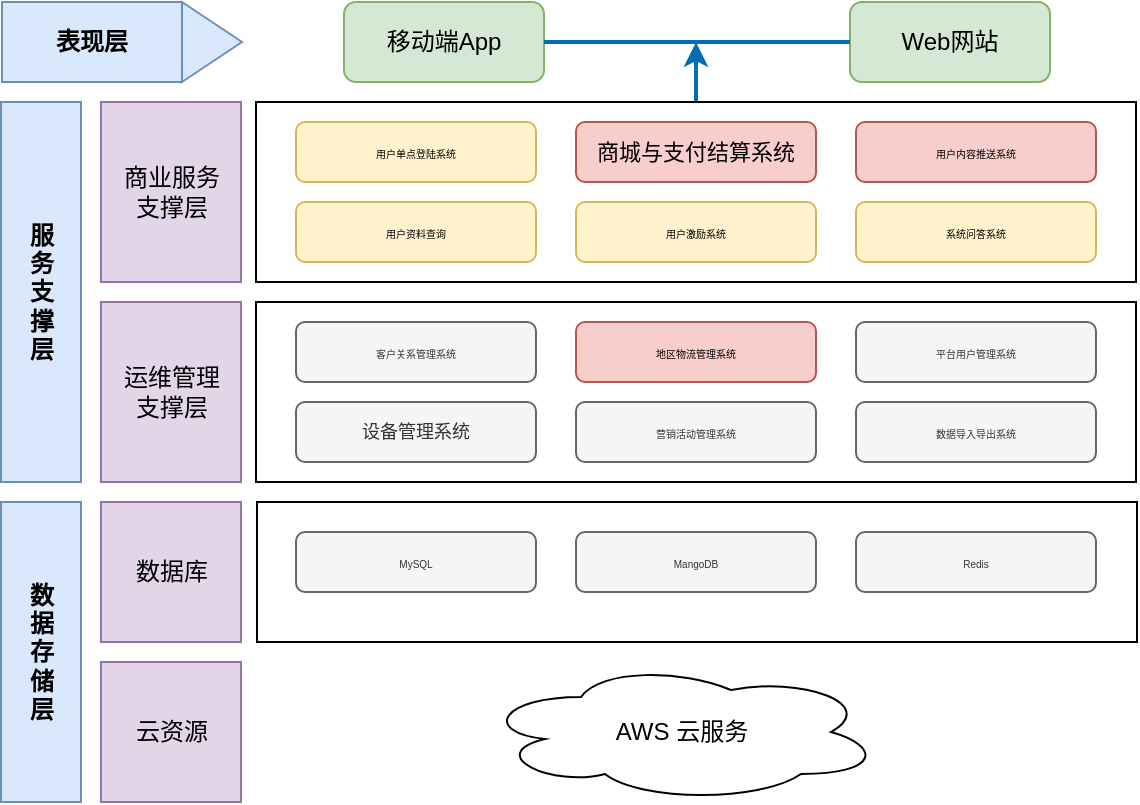 <mxfile version="11.0.1" type="github"><diagram id="fzdt96dZxdlrwMA6CN2m" name="Page-1"><mxGraphModel dx="813" dy="437" grid="1" gridSize="10" guides="1" tooltips="1" connect="1" arrows="1" fold="1" page="1" pageScale="1" pageWidth="827" pageHeight="1169" math="0" shadow="0"><root><mxCell id="0"/><mxCell id="1" parent="0"/><mxCell id="oAKN9bE4TsMtyj-mp2NB-46" value="" style="rounded=0;whiteSpace=wrap;html=1;fontSize=9;" parent="1" vertex="1"><mxGeometry x="167.5" y="310" width="440" height="70" as="geometry"/></mxCell><mxCell id="oAKN9bE4TsMtyj-mp2NB-45" value="" style="rounded=0;whiteSpace=wrap;html=1;fontSize=9;" parent="1" vertex="1"><mxGeometry x="167" y="210" width="440" height="90" as="geometry"/></mxCell><mxCell id="oAKN9bE4TsMtyj-mp2NB-48" style="edgeStyle=orthogonalEdgeStyle;rounded=0;orthogonalLoop=1;jettySize=auto;html=1;exitX=0.5;exitY=0;exitDx=0;exitDy=0;fontSize=9;fillColor=#1ba1e2;strokeColor=#006EAF;strokeWidth=2;" parent="1" source="oAKN9bE4TsMtyj-mp2NB-44" edge="1"><mxGeometry relative="1" as="geometry"><mxPoint x="387" y="80.143" as="targetPoint"/></mxGeometry></mxCell><mxCell id="oAKN9bE4TsMtyj-mp2NB-44" value="" style="rounded=0;whiteSpace=wrap;html=1;fontSize=9;" parent="1" vertex="1"><mxGeometry x="167" y="110" width="440" height="90" as="geometry"/></mxCell><mxCell id="1MRWnxUVhFF18T_Qw1uh-1" value="表现层" style="rounded=0;whiteSpace=wrap;html=1;fillColor=#dae8fc;strokeColor=#6c8ebf;fontStyle=1" parent="1" vertex="1"><mxGeometry x="40" y="60" width="90" height="40" as="geometry"/></mxCell><mxCell id="oAKN9bE4TsMtyj-mp2NB-1" value="服&lt;br&gt;务&lt;br&gt;支&lt;br&gt;撑&lt;br&gt;层" style="rounded=0;whiteSpace=wrap;html=1;fillColor=#dae8fc;strokeColor=#6c8ebf;fontStyle=1" parent="1" vertex="1"><mxGeometry x="39.5" y="110" width="40" height="190" as="geometry"/></mxCell><mxCell id="oAKN9bE4TsMtyj-mp2NB-7" value="数&lt;br&gt;据&lt;br&gt;存&lt;br&gt;储&lt;br&gt;层" style="rounded=0;whiteSpace=wrap;html=1;fillColor=#dae8fc;strokeColor=#6c8ebf;fontStyle=1" parent="1" vertex="1"><mxGeometry x="39.5" y="310" width="40" height="150" as="geometry"/></mxCell><mxCell id="oAKN9bE4TsMtyj-mp2NB-8" value="" style="triangle;whiteSpace=wrap;html=1;fillColor=#dae8fc;strokeColor=#6c8ebf;fontStyle=1" parent="1" vertex="1"><mxGeometry x="130" y="60" width="30" height="40" as="geometry"/></mxCell><mxCell id="oAKN9bE4TsMtyj-mp2NB-9" value="移动端App" style="rounded=1;whiteSpace=wrap;html=1;fillColor=#d5e8d4;strokeColor=#82b366;" parent="1" vertex="1"><mxGeometry x="211" y="60" width="100" height="40" as="geometry"/></mxCell><mxCell id="oAKN9bE4TsMtyj-mp2NB-10" value="Web网站" style="rounded=1;whiteSpace=wrap;html=1;fillColor=#d5e8d4;strokeColor=#82b366;" parent="1" vertex="1"><mxGeometry x="464" y="60" width="100" height="40" as="geometry"/></mxCell><mxCell id="oAKN9bE4TsMtyj-mp2NB-11" value="&lt;span style=&quot;white-space: normal&quot;&gt;商业服务&lt;/span&gt;&lt;br style=&quot;white-space: normal&quot;&gt;&lt;span style=&quot;white-space: normal&quot;&gt;支撑层&lt;/span&gt;" style="rounded=0;whiteSpace=wrap;html=1;fillColor=#e1d5e7;strokeColor=#9673a6;" parent="1" vertex="1"><mxGeometry x="89.5" y="110" width="70" height="90" as="geometry"/></mxCell><mxCell id="oAKN9bE4TsMtyj-mp2NB-12" value="运维管理&lt;br&gt;支撑层" style="rounded=0;whiteSpace=wrap;html=1;fillColor=#e1d5e7;strokeColor=#9673a6;" parent="1" vertex="1"><mxGeometry x="89.5" y="210" width="70" height="90" as="geometry"/></mxCell><mxCell id="oAKN9bE4TsMtyj-mp2NB-13" value="客户关系管理系统" style="rounded=1;whiteSpace=wrap;html=1;fillColor=#f5f5f5;strokeColor=#666666;fontColor=#333333;fontSize=5;" parent="1" vertex="1"><mxGeometry x="187" y="220" width="120" height="30" as="geometry"/></mxCell><mxCell id="oAKN9bE4TsMtyj-mp2NB-23" value="MySQL" style="rounded=1;whiteSpace=wrap;html=1;fillColor=#f5f5f5;strokeColor=#666666;fontColor=#333333;fontSize=5;" parent="1" vertex="1"><mxGeometry x="187" y="325" width="120" height="30" as="geometry"/></mxCell><mxCell id="oAKN9bE4TsMtyj-mp2NB-22" value="数据库" style="rounded=0;whiteSpace=wrap;html=1;fillColor=#e1d5e7;strokeColor=#9673a6;" parent="1" vertex="1"><mxGeometry x="89.5" y="310" width="70" height="70" as="geometry"/></mxCell><mxCell id="oAKN9bE4TsMtyj-mp2NB-25" value="&lt;span style=&quot;white-space: normal&quot;&gt;AWS 云服务&lt;/span&gt;" style="ellipse;shape=cloud;whiteSpace=wrap;html=1;" parent="1" vertex="1"><mxGeometry x="279.5" y="390" width="200" height="70" as="geometry"/></mxCell><mxCell id="oAKN9bE4TsMtyj-mp2NB-26" value="MangoDB" style="rounded=1;whiteSpace=wrap;html=1;fillColor=#f5f5f5;strokeColor=#666666;fontColor=#333333;fontSize=5;" parent="1" vertex="1"><mxGeometry x="327" y="325" width="120" height="30" as="geometry"/></mxCell><mxCell id="oAKN9bE4TsMtyj-mp2NB-29" value="营销活动管理系统" style="rounded=1;whiteSpace=wrap;html=1;fillColor=#f5f5f5;strokeColor=#666666;fontColor=#333333;fontSize=5;" parent="1" vertex="1"><mxGeometry x="327" y="260" width="120" height="30" as="geometry"/></mxCell><mxCell id="oAKN9bE4TsMtyj-mp2NB-30" value="设备管理系统" style="rounded=1;whiteSpace=wrap;html=1;fillColor=#f5f5f5;strokeColor=#666666;fontColor=#333333;fontSize=9;" parent="1" vertex="1"><mxGeometry x="187" y="260" width="120" height="30" as="geometry"/></mxCell><mxCell id="oAKN9bE4TsMtyj-mp2NB-31" value="数据导入导出系统" style="rounded=1;whiteSpace=wrap;html=1;fillColor=#f5f5f5;strokeColor=#666666;fontColor=#333333;fontSize=5;" parent="1" vertex="1"><mxGeometry x="467" y="260" width="120" height="30" as="geometry"/></mxCell><mxCell id="oAKN9bE4TsMtyj-mp2NB-32" value="平台用户管理系统" style="rounded=1;whiteSpace=wrap;html=1;fillColor=#f5f5f5;strokeColor=#666666;fontColor=#333333;fontSize=5;" parent="1" vertex="1"><mxGeometry x="467" y="220" width="120" height="30" as="geometry"/></mxCell><mxCell id="oAKN9bE4TsMtyj-mp2NB-33" value="地区物流管理系统" style="rounded=1;whiteSpace=wrap;html=1;fillColor=#f8cecc;strokeColor=#b85450;fontSize=5;" parent="1" vertex="1"><mxGeometry x="327" y="220" width="120" height="30" as="geometry"/></mxCell><mxCell id="oAKN9bE4TsMtyj-mp2NB-34" value="用户单点登陆系统" style="rounded=1;whiteSpace=wrap;html=1;fillColor=#fff2cc;strokeColor=#d6b656;fontSize=5;" parent="1" vertex="1"><mxGeometry x="187" y="120" width="120" height="30" as="geometry"/></mxCell><mxCell id="oAKN9bE4TsMtyj-mp2NB-35" value="&lt;font style=&quot;font-size: 11px&quot;&gt;商城与支付结算系统&lt;/font&gt;" style="rounded=1;whiteSpace=wrap;html=1;fillColor=#f8cecc;strokeColor=#b85450;fontSize=5;" parent="1" vertex="1"><mxGeometry x="327" y="120" width="120" height="30" as="geometry"/></mxCell><mxCell id="oAKN9bE4TsMtyj-mp2NB-36" value="用户资料查询" style="rounded=1;whiteSpace=wrap;html=1;fillColor=#fff2cc;strokeColor=#d6b656;fontSize=5;" parent="1" vertex="1"><mxGeometry x="187" y="160" width="120" height="30" as="geometry"/></mxCell><mxCell id="oAKN9bE4TsMtyj-mp2NB-37" value="用户激励系统" style="rounded=1;whiteSpace=wrap;html=1;fillColor=#fff2cc;strokeColor=#d6b656;fontSize=5;" parent="1" vertex="1"><mxGeometry x="327" y="160" width="120" height="30" as="geometry"/></mxCell><mxCell id="oAKN9bE4TsMtyj-mp2NB-38" value="用户内容推送系统" style="rounded=1;whiteSpace=wrap;html=1;fillColor=#f8cecc;strokeColor=#b85450;fontSize=5;" parent="1" vertex="1"><mxGeometry x="467" y="120" width="120" height="30" as="geometry"/></mxCell><mxCell id="oAKN9bE4TsMtyj-mp2NB-40" value="系统问答系统" style="rounded=1;whiteSpace=wrap;html=1;fillColor=#fff2cc;strokeColor=#d6b656;fontSize=5;" parent="1" vertex="1"><mxGeometry x="467" y="160" width="120" height="30" as="geometry"/></mxCell><mxCell id="oAKN9bE4TsMtyj-mp2NB-41" value="云资源" style="rounded=0;whiteSpace=wrap;html=1;fillColor=#e1d5e7;strokeColor=#9673a6;" parent="1" vertex="1"><mxGeometry x="89.5" y="390" width="70" height="70" as="geometry"/></mxCell><mxCell id="oAKN9bE4TsMtyj-mp2NB-47" value="" style="endArrow=none;html=1;fontSize=9;entryX=0;entryY=0.5;entryDx=0;entryDy=0;exitX=1;exitY=0.5;exitDx=0;exitDy=0;fillColor=#1ba1e2;strokeColor=#006EAF;strokeWidth=2;" parent="1" source="oAKN9bE4TsMtyj-mp2NB-9" target="oAKN9bE4TsMtyj-mp2NB-10" edge="1"><mxGeometry width="50" height="50" relative="1" as="geometry"><mxPoint x="364" y="90" as="sourcePoint"/><mxPoint x="414" y="40" as="targetPoint"/><Array as="points"><mxPoint x="464" y="80"/></Array></mxGeometry></mxCell><mxCell id="K3YI2EEh73ywtAd9EEiv-1" value="Redis" style="rounded=1;whiteSpace=wrap;html=1;fillColor=#f5f5f5;strokeColor=#666666;fontColor=#333333;fontSize=5;" parent="1" vertex="1"><mxGeometry x="467" y="325" width="120" height="30" as="geometry"/></mxCell></root></mxGraphModel></diagram></mxfile>